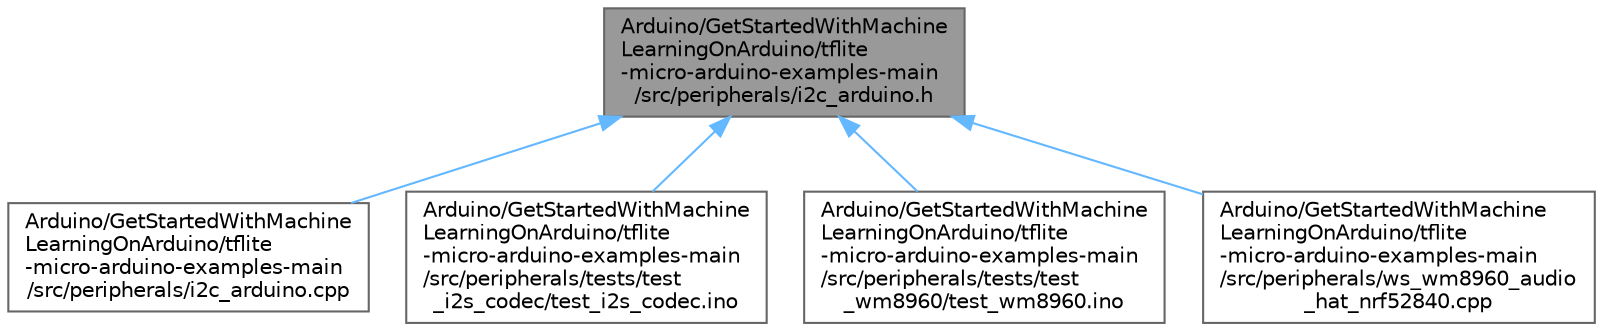 digraph "Arduino/GetStartedWithMachineLearningOnArduino/tflite-micro-arduino-examples-main/src/peripherals/i2c_arduino.h"
{
 // LATEX_PDF_SIZE
  bgcolor="transparent";
  edge [fontname=Helvetica,fontsize=10,labelfontname=Helvetica,labelfontsize=10];
  node [fontname=Helvetica,fontsize=10,shape=box,height=0.2,width=0.4];
  Node1 [id="Node000001",label="Arduino/GetStartedWithMachine\lLearningOnArduino/tflite\l-micro-arduino-examples-main\l/src/peripherals/i2c_arduino.h",height=0.2,width=0.4,color="gray40", fillcolor="grey60", style="filled", fontcolor="black",tooltip=" "];
  Node1 -> Node2 [id="edge1_Node000001_Node000002",dir="back",color="steelblue1",style="solid",tooltip=" "];
  Node2 [id="Node000002",label="Arduino/GetStartedWithMachine\lLearningOnArduino/tflite\l-micro-arduino-examples-main\l/src/peripherals/i2c_arduino.cpp",height=0.2,width=0.4,color="grey40", fillcolor="white", style="filled",URL="$i2c__arduino_8cpp.html",tooltip=" "];
  Node1 -> Node3 [id="edge2_Node000001_Node000003",dir="back",color="steelblue1",style="solid",tooltip=" "];
  Node3 [id="Node000003",label="Arduino/GetStartedWithMachine\lLearningOnArduino/tflite\l-micro-arduino-examples-main\l/src/peripherals/tests/test\l_i2s_codec/test_i2s_codec.ino",height=0.2,width=0.4,color="grey40", fillcolor="white", style="filled",URL="$test__i2s__codec_8ino.html",tooltip=" "];
  Node1 -> Node4 [id="edge3_Node000001_Node000004",dir="back",color="steelblue1",style="solid",tooltip=" "];
  Node4 [id="Node000004",label="Arduino/GetStartedWithMachine\lLearningOnArduino/tflite\l-micro-arduino-examples-main\l/src/peripherals/tests/test\l_wm8960/test_wm8960.ino",height=0.2,width=0.4,color="grey40", fillcolor="white", style="filled",URL="$test__wm8960_8ino.html",tooltip=" "];
  Node1 -> Node5 [id="edge4_Node000001_Node000005",dir="back",color="steelblue1",style="solid",tooltip=" "];
  Node5 [id="Node000005",label="Arduino/GetStartedWithMachine\lLearningOnArduino/tflite\l-micro-arduino-examples-main\l/src/peripherals/ws_wm8960_audio\l_hat_nrf52840.cpp",height=0.2,width=0.4,color="grey40", fillcolor="white", style="filled",URL="$ws__wm8960__audio__hat__nrf52840_8cpp.html",tooltip=" "];
}
